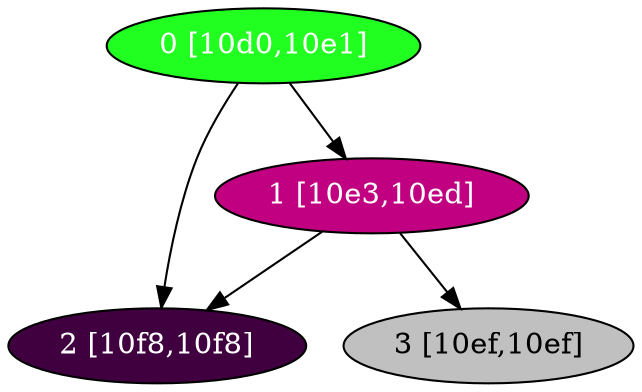diGraph wc{
	wc_0  [style=filled fillcolor="#20FF20" fontcolor="#ffffff" shape=oval label="0 [10d0,10e1]"]
	wc_1  [style=filled fillcolor="#C00080" fontcolor="#ffffff" shape=oval label="1 [10e3,10ed]"]
	wc_2  [style=filled fillcolor="#400040" fontcolor="#ffffff" shape=oval label="2 [10f8,10f8]"]
	wc_3  [style=filled fillcolor="#C0C0C0" fontcolor="#000000" shape=oval label="3 [10ef,10ef]"]

	wc_0 -> wc_1
	wc_0 -> wc_2
	wc_1 -> wc_2
	wc_1 -> wc_3
}